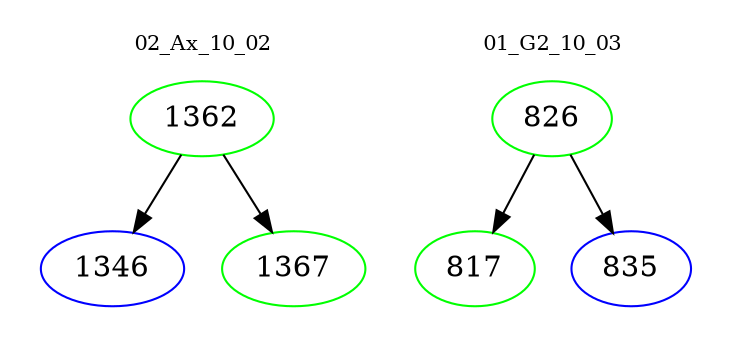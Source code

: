 digraph{
subgraph cluster_0 {
color = white
label = "02_Ax_10_02";
fontsize=10;
T0_1362 [label="1362", color="green"]
T0_1362 -> T0_1346 [color="black"]
T0_1346 [label="1346", color="blue"]
T0_1362 -> T0_1367 [color="black"]
T0_1367 [label="1367", color="green"]
}
subgraph cluster_1 {
color = white
label = "01_G2_10_03";
fontsize=10;
T1_826 [label="826", color="green"]
T1_826 -> T1_817 [color="black"]
T1_817 [label="817", color="green"]
T1_826 -> T1_835 [color="black"]
T1_835 [label="835", color="blue"]
}
}

